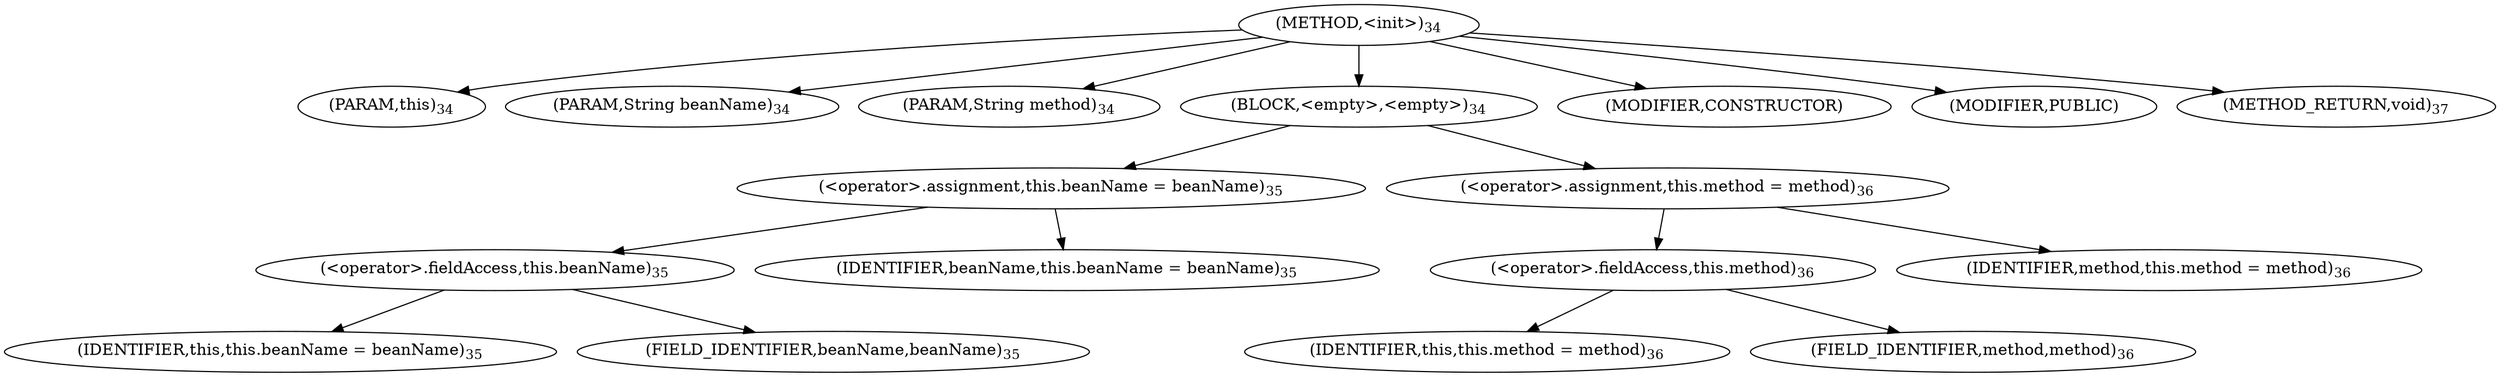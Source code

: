 digraph "&lt;init&gt;" {  
"17" [label = <(METHOD,&lt;init&gt;)<SUB>34</SUB>> ]
"4" [label = <(PARAM,this)<SUB>34</SUB>> ]
"18" [label = <(PARAM,String beanName)<SUB>34</SUB>> ]
"19" [label = <(PARAM,String method)<SUB>34</SUB>> ]
"20" [label = <(BLOCK,&lt;empty&gt;,&lt;empty&gt;)<SUB>34</SUB>> ]
"21" [label = <(&lt;operator&gt;.assignment,this.beanName = beanName)<SUB>35</SUB>> ]
"22" [label = <(&lt;operator&gt;.fieldAccess,this.beanName)<SUB>35</SUB>> ]
"3" [label = <(IDENTIFIER,this,this.beanName = beanName)<SUB>35</SUB>> ]
"23" [label = <(FIELD_IDENTIFIER,beanName,beanName)<SUB>35</SUB>> ]
"24" [label = <(IDENTIFIER,beanName,this.beanName = beanName)<SUB>35</SUB>> ]
"25" [label = <(&lt;operator&gt;.assignment,this.method = method)<SUB>36</SUB>> ]
"26" [label = <(&lt;operator&gt;.fieldAccess,this.method)<SUB>36</SUB>> ]
"5" [label = <(IDENTIFIER,this,this.method = method)<SUB>36</SUB>> ]
"27" [label = <(FIELD_IDENTIFIER,method,method)<SUB>36</SUB>> ]
"28" [label = <(IDENTIFIER,method,this.method = method)<SUB>36</SUB>> ]
"29" [label = <(MODIFIER,CONSTRUCTOR)> ]
"30" [label = <(MODIFIER,PUBLIC)> ]
"31" [label = <(METHOD_RETURN,void)<SUB>37</SUB>> ]
  "17" -> "4" 
  "17" -> "18" 
  "17" -> "19" 
  "17" -> "20" 
  "17" -> "29" 
  "17" -> "30" 
  "17" -> "31" 
  "20" -> "21" 
  "20" -> "25" 
  "21" -> "22" 
  "21" -> "24" 
  "22" -> "3" 
  "22" -> "23" 
  "25" -> "26" 
  "25" -> "28" 
  "26" -> "5" 
  "26" -> "27" 
}
